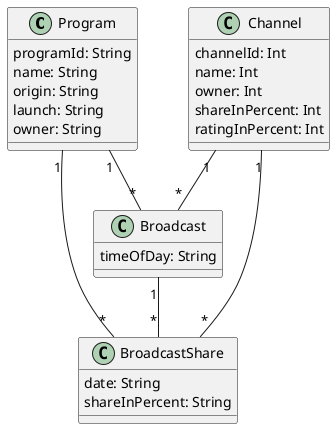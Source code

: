 @startuml "ProgramShare"


class Program{
  programId: String
  name: String
  origin: String
  launch: String
  owner: String
}

class Channel{
  channelId: Int
  name: Int
  owner: Int
  shareInPercent: Int
  ratingInPercent: Int
}

class Broadcast{
  timeOfDay: String
}

class BroadcastShare{
  date: String
  shareInPercent: String
}



Program "1" -- "*" Broadcast

Program "1" -- "*" BroadcastShare

Channel "1" -- "*" Broadcast

Channel "1" -- "*" BroadcastShare

Broadcast "1" -- "*" BroadcastShare


@enduml